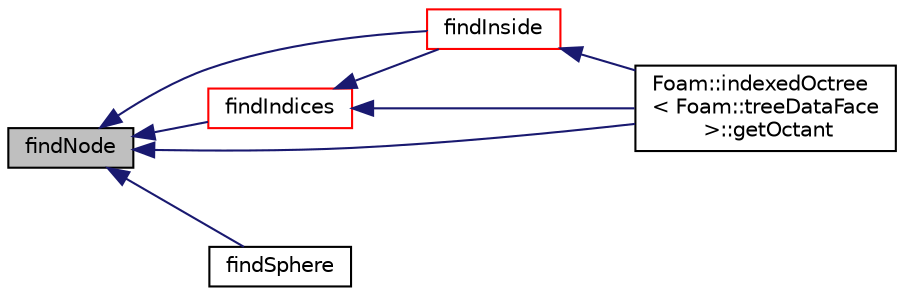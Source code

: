 digraph "findNode"
{
  bgcolor="transparent";
  edge [fontname="Helvetica",fontsize="10",labelfontname="Helvetica",labelfontsize="10"];
  node [fontname="Helvetica",fontsize="10",shape=record];
  rankdir="LR";
  Node1 [label="findNode",height=0.2,width=0.4,color="black", fillcolor="grey75", style="filled", fontcolor="black"];
  Node1 -> Node2 [dir="back",color="midnightblue",fontsize="10",style="solid",fontname="Helvetica"];
  Node2 [label="findIndices",height=0.2,width=0.4,color="red",URL="$a01076.html#a270970deeccb6fb7ebb9957329e8c81e",tooltip="Find the shape indices that occupy the result of findNode. "];
  Node2 -> Node3 [dir="back",color="midnightblue",fontsize="10",style="solid",fontname="Helvetica"];
  Node3 [label="findInside",height=0.2,width=0.4,color="red",URL="$a01076.html#aba41bfdff77d084cf0e79257dbea2d2b",tooltip="Find shape containing point. Only implemented for certain. "];
  Node3 -> Node4 [dir="back",color="midnightblue",fontsize="10",style="solid",fontname="Helvetica"];
  Node4 [label="Foam::indexedOctree\l\< Foam::treeDataFace\l \>::getOctant",height=0.2,width=0.4,color="black",URL="$a01076.html#a36994951ee6485ae76d974d51f6fc871"];
  Node2 -> Node4 [dir="back",color="midnightblue",fontsize="10",style="solid",fontname="Helvetica"];
  Node1 -> Node3 [dir="back",color="midnightblue",fontsize="10",style="solid",fontname="Helvetica"];
  Node1 -> Node5 [dir="back",color="midnightblue",fontsize="10",style="solid",fontname="Helvetica"];
  Node5 [label="findSphere",height=0.2,width=0.4,color="black",URL="$a01076.html#a65ec920cec15d5cb48b4e190ebc7c96d",tooltip="Find (in no particular order) indices of all shapes inside or. "];
  Node1 -> Node4 [dir="back",color="midnightblue",fontsize="10",style="solid",fontname="Helvetica"];
}
